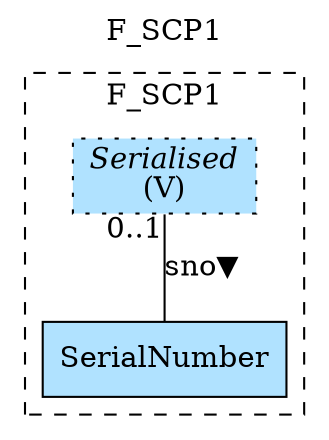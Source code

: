 digraph {graph[label=F_SCP1,labelloc=tl,labelfontsize=12];
subgraph cluster_F_SCP1{style=dashed;label=F_SCP1;
"Serialised"[shape=record,fillcolor=lightskyblue1,style ="filled,dotted",label=<{<I>Serialised</I><br/>(V)}>];
"SerialNumber"[shape=record,fillcolor=lightskyblue1,style = filled,label="SerialNumber"];

"Serialised"->"SerialNumber"[label="sno▼",dir=none,taillabel="0..1",headlabel=""];

}
}